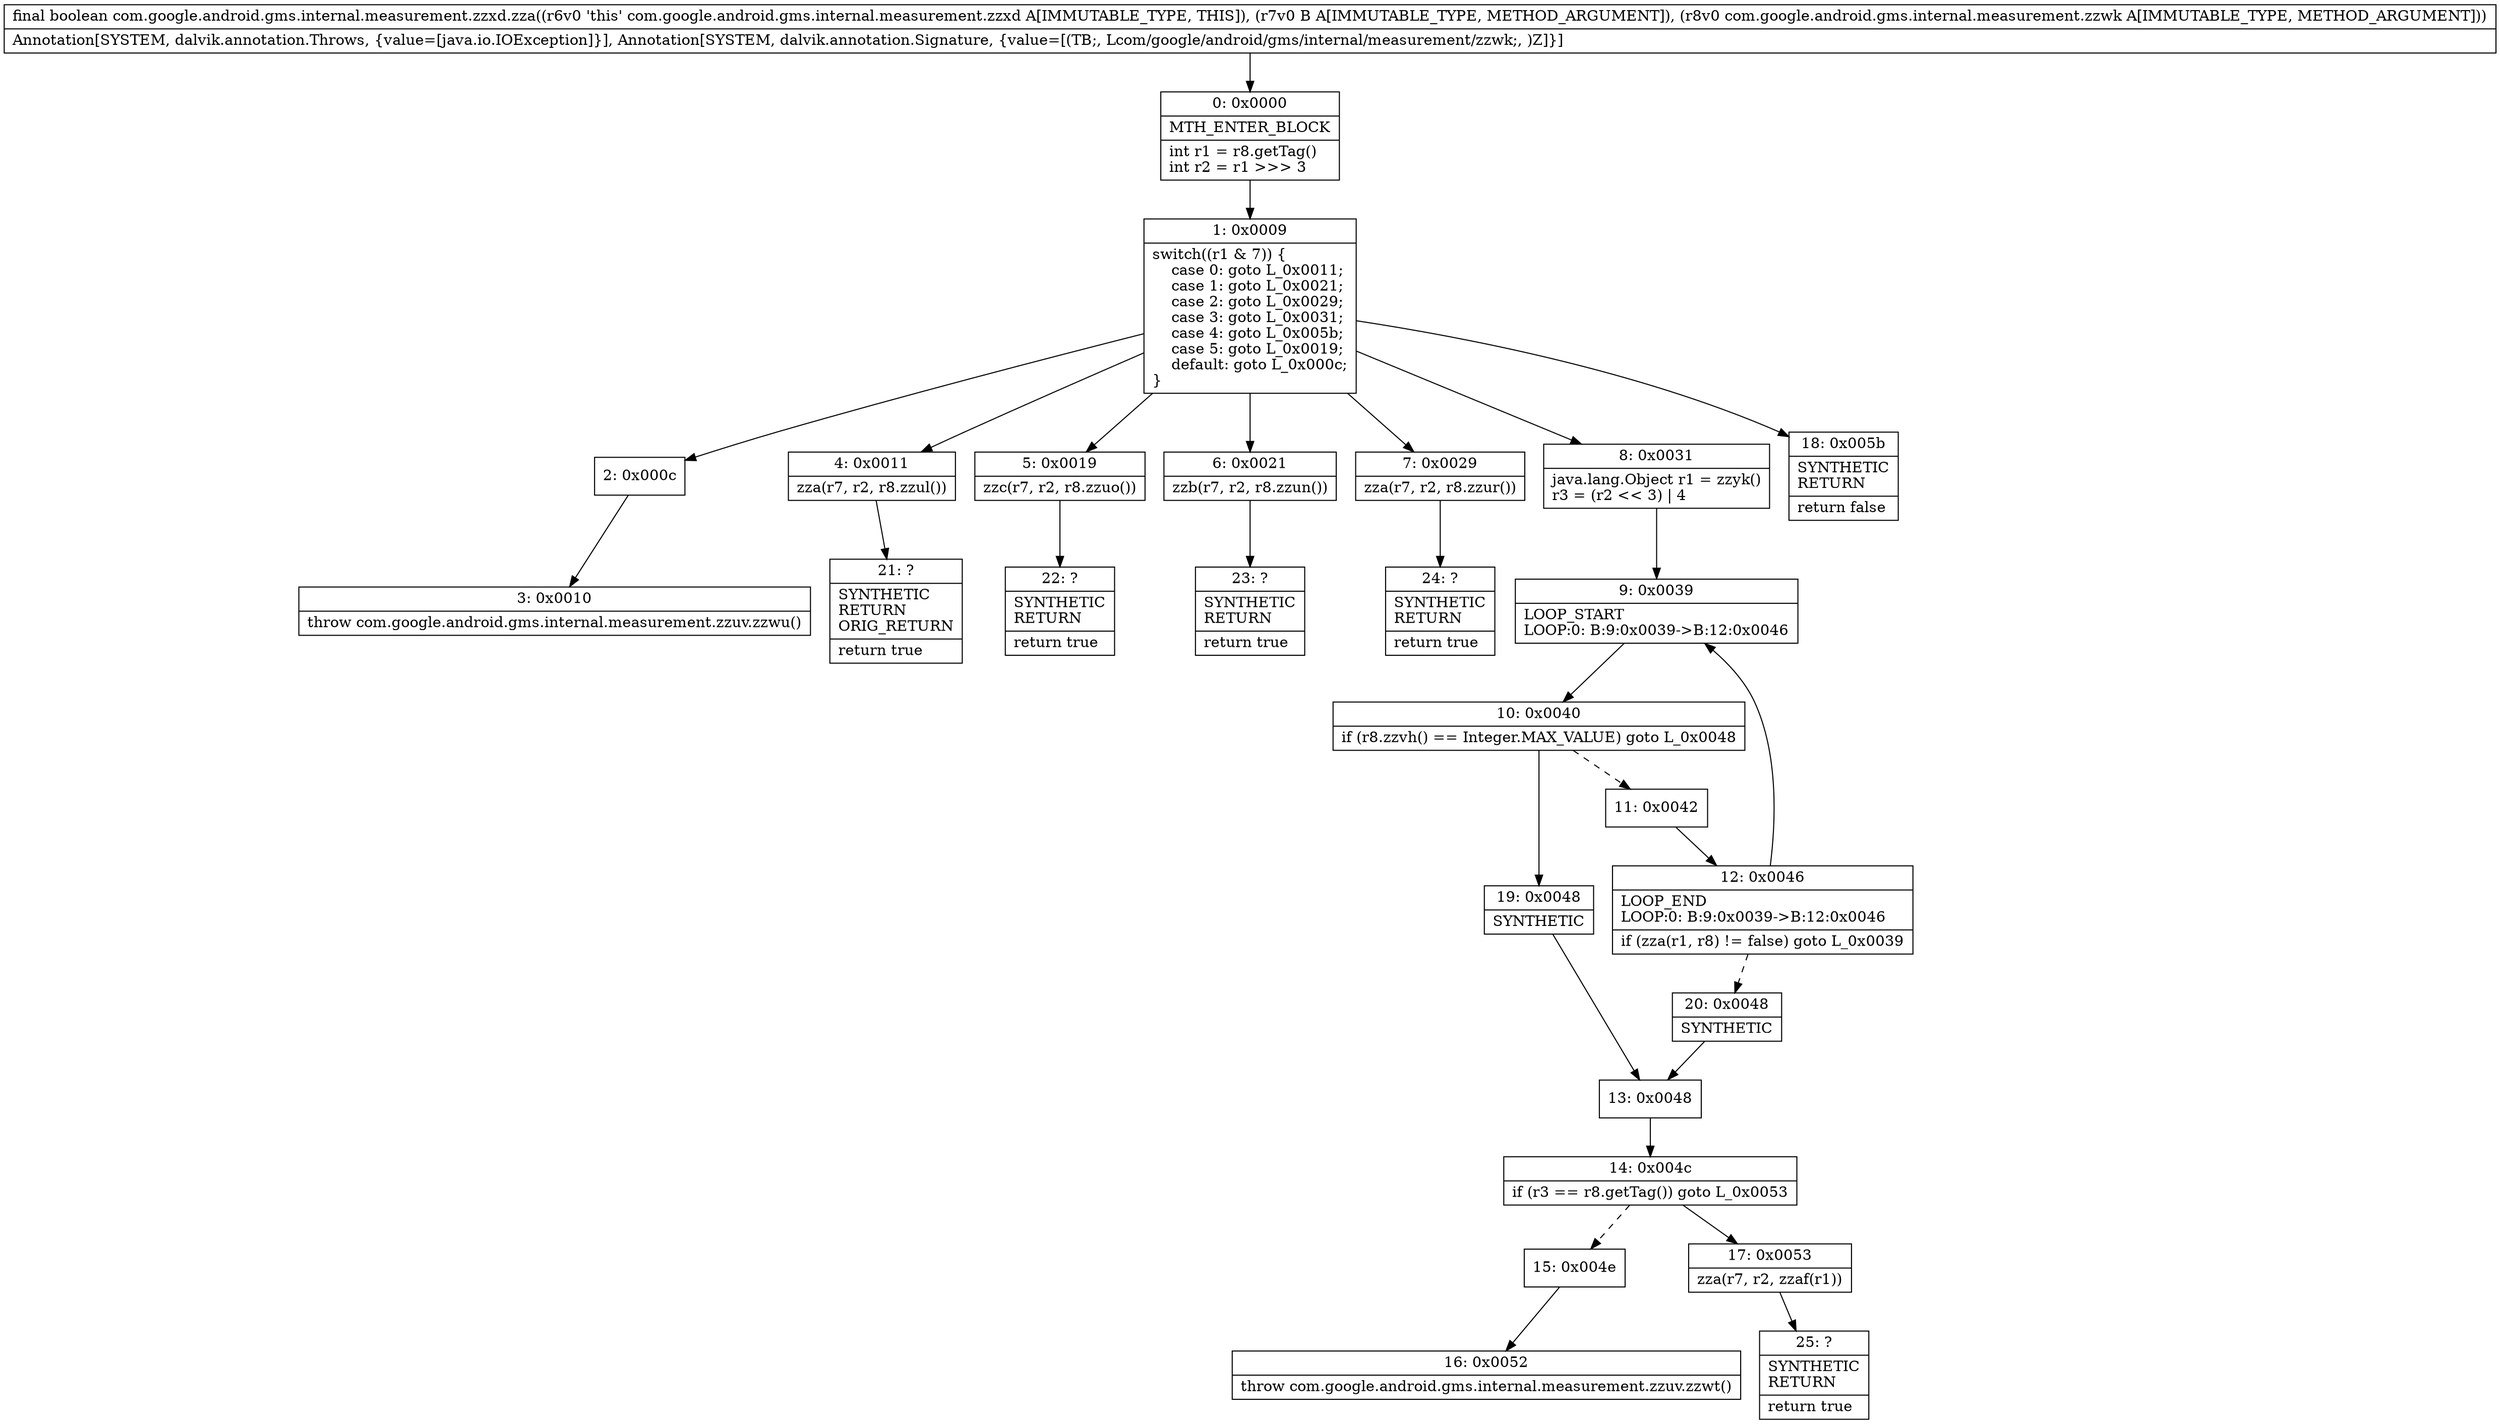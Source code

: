 digraph "CFG forcom.google.android.gms.internal.measurement.zzxd.zza(Ljava\/lang\/Object;Lcom\/google\/android\/gms\/internal\/measurement\/zzwk;)Z" {
Node_0 [shape=record,label="{0\:\ 0x0000|MTH_ENTER_BLOCK\l|int r1 = r8.getTag()\lint r2 = r1 \>\>\> 3\l}"];
Node_1 [shape=record,label="{1\:\ 0x0009|switch((r1 & 7)) \{\l    case 0: goto L_0x0011;\l    case 1: goto L_0x0021;\l    case 2: goto L_0x0029;\l    case 3: goto L_0x0031;\l    case 4: goto L_0x005b;\l    case 5: goto L_0x0019;\l    default: goto L_0x000c;\l\}\l}"];
Node_2 [shape=record,label="{2\:\ 0x000c}"];
Node_3 [shape=record,label="{3\:\ 0x0010|throw com.google.android.gms.internal.measurement.zzuv.zzwu()\l}"];
Node_4 [shape=record,label="{4\:\ 0x0011|zza(r7, r2, r8.zzul())\l}"];
Node_5 [shape=record,label="{5\:\ 0x0019|zzc(r7, r2, r8.zzuo())\l}"];
Node_6 [shape=record,label="{6\:\ 0x0021|zzb(r7, r2, r8.zzun())\l}"];
Node_7 [shape=record,label="{7\:\ 0x0029|zza(r7, r2, r8.zzur())\l}"];
Node_8 [shape=record,label="{8\:\ 0x0031|java.lang.Object r1 = zzyk()\lr3 = (r2 \<\< 3) \| 4\l}"];
Node_9 [shape=record,label="{9\:\ 0x0039|LOOP_START\lLOOP:0: B:9:0x0039\-\>B:12:0x0046\l}"];
Node_10 [shape=record,label="{10\:\ 0x0040|if (r8.zzvh() == Integer.MAX_VALUE) goto L_0x0048\l}"];
Node_11 [shape=record,label="{11\:\ 0x0042}"];
Node_12 [shape=record,label="{12\:\ 0x0046|LOOP_END\lLOOP:0: B:9:0x0039\-\>B:12:0x0046\l|if (zza(r1, r8) != false) goto L_0x0039\l}"];
Node_13 [shape=record,label="{13\:\ 0x0048}"];
Node_14 [shape=record,label="{14\:\ 0x004c|if (r3 == r8.getTag()) goto L_0x0053\l}"];
Node_15 [shape=record,label="{15\:\ 0x004e}"];
Node_16 [shape=record,label="{16\:\ 0x0052|throw com.google.android.gms.internal.measurement.zzuv.zzwt()\l}"];
Node_17 [shape=record,label="{17\:\ 0x0053|zza(r7, r2, zzaf(r1))\l}"];
Node_18 [shape=record,label="{18\:\ 0x005b|SYNTHETIC\lRETURN\l|return false\l}"];
Node_19 [shape=record,label="{19\:\ 0x0048|SYNTHETIC\l}"];
Node_20 [shape=record,label="{20\:\ 0x0048|SYNTHETIC\l}"];
Node_21 [shape=record,label="{21\:\ ?|SYNTHETIC\lRETURN\lORIG_RETURN\l|return true\l}"];
Node_22 [shape=record,label="{22\:\ ?|SYNTHETIC\lRETURN\l|return true\l}"];
Node_23 [shape=record,label="{23\:\ ?|SYNTHETIC\lRETURN\l|return true\l}"];
Node_24 [shape=record,label="{24\:\ ?|SYNTHETIC\lRETURN\l|return true\l}"];
Node_25 [shape=record,label="{25\:\ ?|SYNTHETIC\lRETURN\l|return true\l}"];
MethodNode[shape=record,label="{final boolean com.google.android.gms.internal.measurement.zzxd.zza((r6v0 'this' com.google.android.gms.internal.measurement.zzxd A[IMMUTABLE_TYPE, THIS]), (r7v0 B A[IMMUTABLE_TYPE, METHOD_ARGUMENT]), (r8v0 com.google.android.gms.internal.measurement.zzwk A[IMMUTABLE_TYPE, METHOD_ARGUMENT]))  | Annotation[SYSTEM, dalvik.annotation.Throws, \{value=[java.io.IOException]\}], Annotation[SYSTEM, dalvik.annotation.Signature, \{value=[(TB;, Lcom\/google\/android\/gms\/internal\/measurement\/zzwk;, )Z]\}]\l}"];
MethodNode -> Node_0;
Node_0 -> Node_1;
Node_1 -> Node_2;
Node_1 -> Node_4;
Node_1 -> Node_5;
Node_1 -> Node_6;
Node_1 -> Node_7;
Node_1 -> Node_8;
Node_1 -> Node_18;
Node_2 -> Node_3;
Node_4 -> Node_21;
Node_5 -> Node_22;
Node_6 -> Node_23;
Node_7 -> Node_24;
Node_8 -> Node_9;
Node_9 -> Node_10;
Node_10 -> Node_11[style=dashed];
Node_10 -> Node_19;
Node_11 -> Node_12;
Node_12 -> Node_9;
Node_12 -> Node_20[style=dashed];
Node_13 -> Node_14;
Node_14 -> Node_15[style=dashed];
Node_14 -> Node_17;
Node_15 -> Node_16;
Node_17 -> Node_25;
Node_19 -> Node_13;
Node_20 -> Node_13;
}

